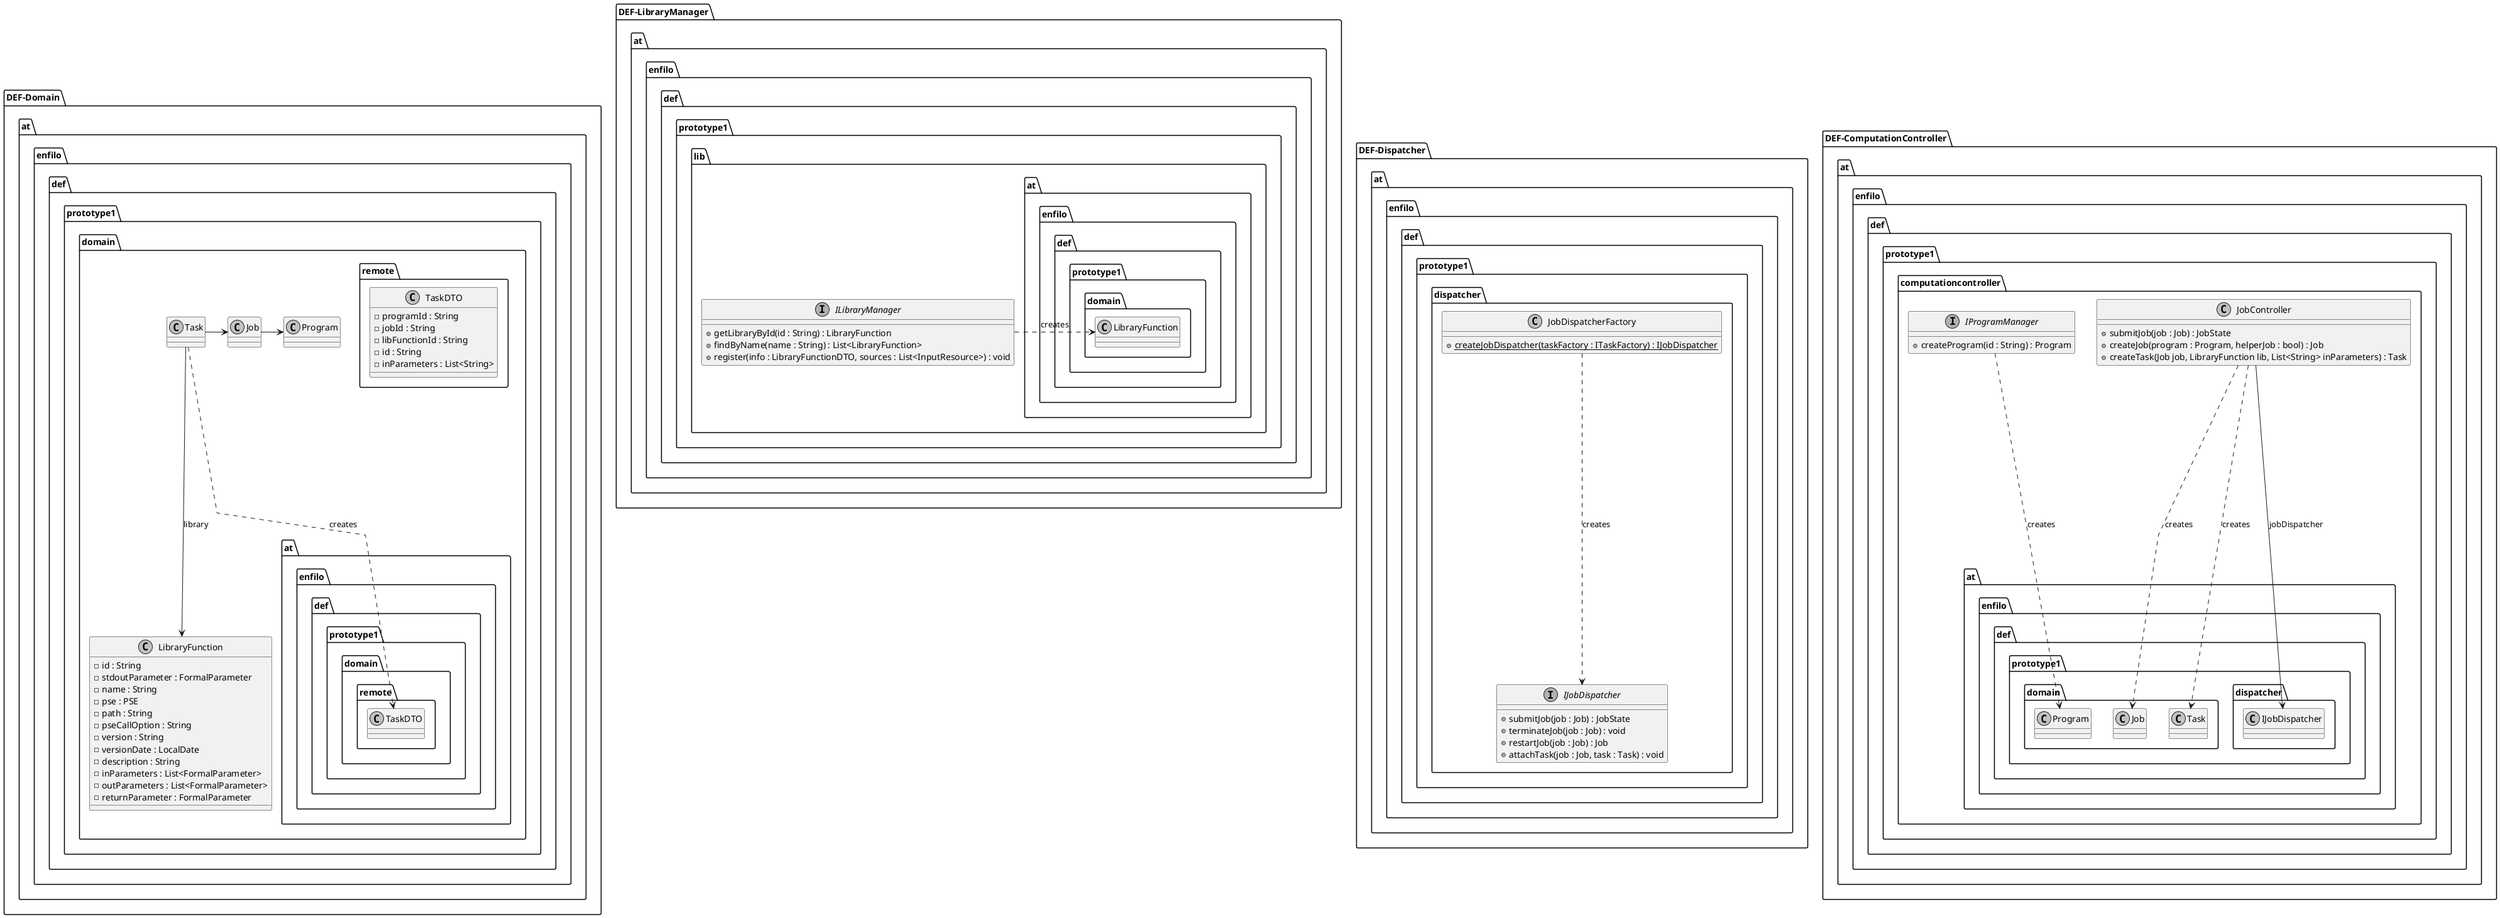 @startuml

skinparam monochrome true
'skinparam style strictuml
skinparam linetype polyline

'page 2x1

package DEF-Domain {

    namespace at.enfilo.def.prototype1.domain {

        class LibraryFunction {
            - id : String
            - stdoutParameter : FormalParameter
            - name : String
            - pse : PSE
            - path : String
            - pseCallOption : String
            - version : String
            - versionDate : LocalDate
            - description : String
            - inParameters : List<FormalParameter>
            - outParameters : List<FormalParameter>
            - returnParameter : FormalParameter
        }

        namespace remote {
            class TaskDTO {
                -programId : String
                -jobId : String
                -libFunctionId : String
                -id : String
                -inParameters : List<String>
            }
        }


        class Program
        class Job
        class Task

        Task --> LibraryFunction : library

        Task -> Job
        Job -> Program
        Task ..> at.enfilo.def.prototype1.domain.remote.TaskDTO : creates
    }
}
package DEF-LibraryManager {
    namespace at.enfilo.def.prototype1.lib {
        interface ILibraryManager {
            + getLibraryById(id : String) : LibraryFunction
            + findByName(name : String) : List<LibraryFunction>
            + register(info : LibraryFunctionDTO, sources : List<InputResource>) : void
        }

        ILibraryManager .>  at.enfilo.def.prototype1.domain.LibraryFunction : creates
    }
}

package DEF-Dispatcher {

    namespace at.enfilo.def.prototype1.dispatcher {

        interface IJobDispatcher {
            +submitJob(job : Job) : JobState
            +terminateJob(job : Job) : void
            +restartJob(job : Job) : Job
            +attachTask(job : Job, task : Task) : void
        }

        class JobDispatcherFactory {
            +{static} createJobDispatcher(taskFactory : ITaskFactory) : IJobDispatcher
        }

        JobDispatcherFactory ..> IJobDispatcher : creates
    }
}


package DEF-ComputationController {
    namespace at.enfilo.def.prototype1.computationcontroller {
        class JobController {
            +submitJob(job : Job) : JobState
            +createJob(program : Program, helperJob : bool) : Job
            +createTask(Job job, LibraryFunction lib, List<String> inParameters) : Task
        }

        interface IProgramManager {
            +createProgram(id : String) : Program
        }

        JobController ..> at.enfilo.def.prototype1.domain.Job : creates
        JobController ..> at.enfilo.def.prototype1.domain.Task : creates
        JobController --> at.enfilo.def.prototype1.dispatcher.IJobDispatcher : jobDispatcher
        IProgramManager ..> at.enfilo.def.prototype1.domain.Program : creates
    }
}

@enduml